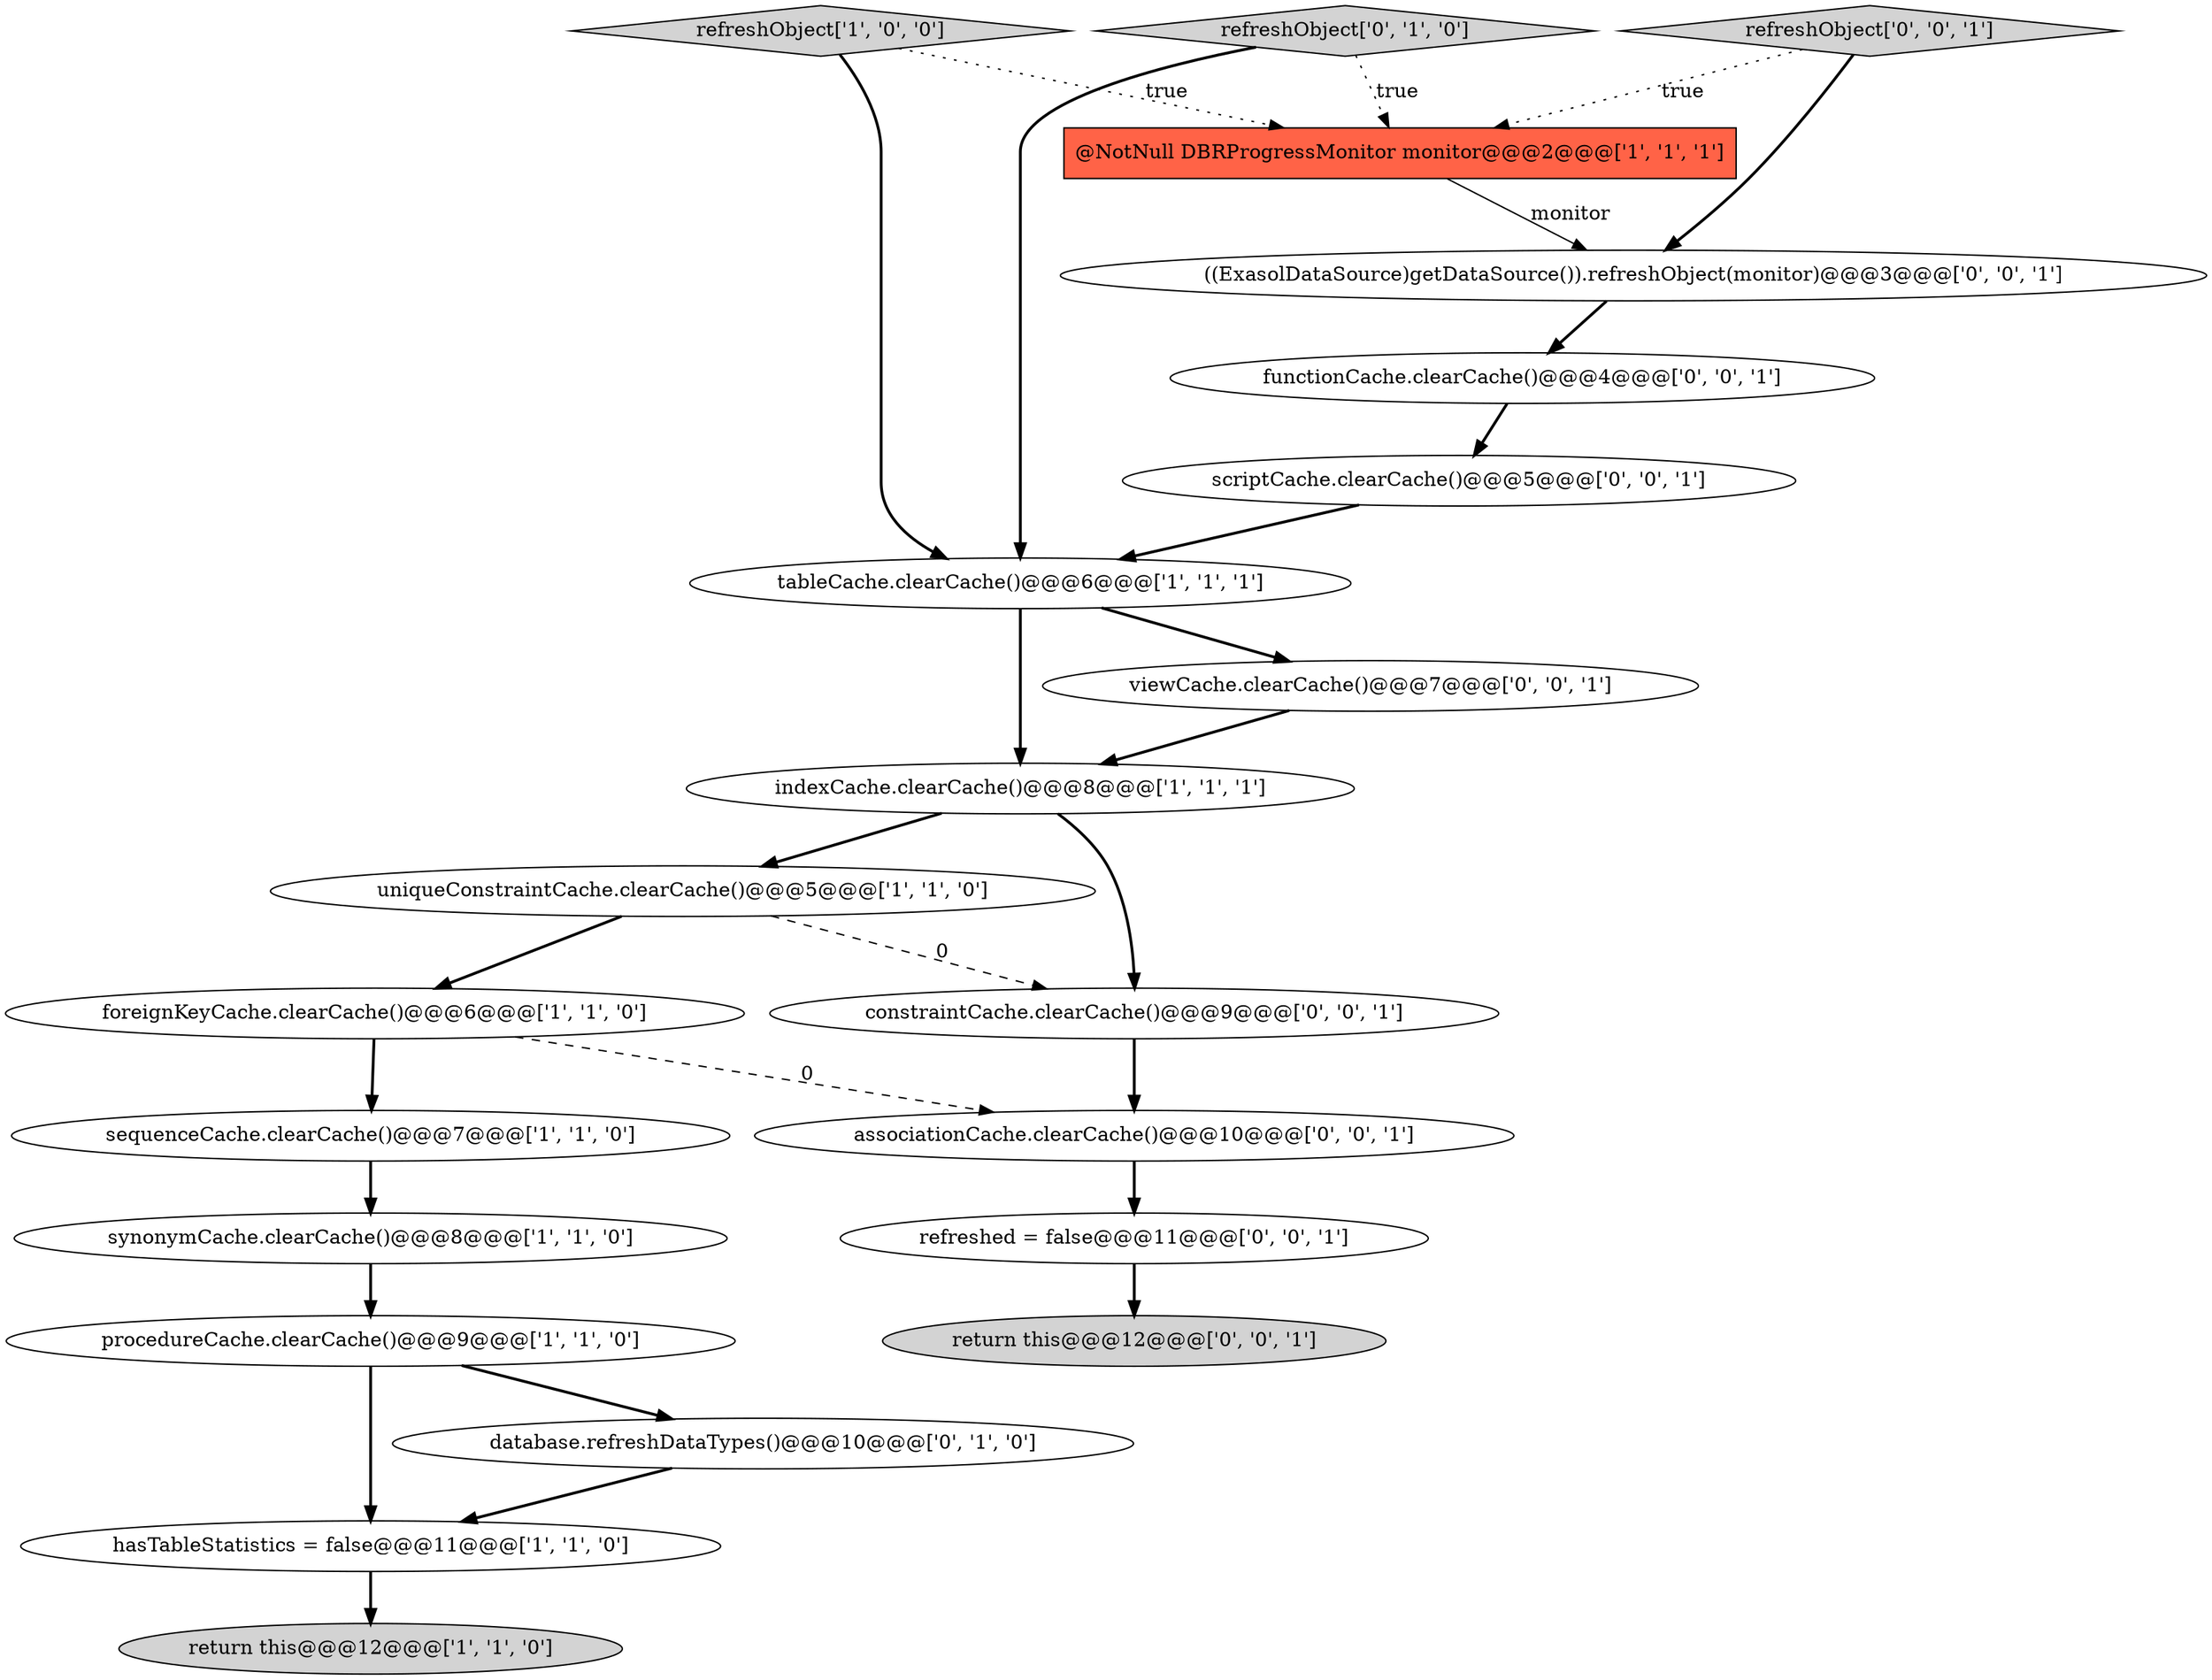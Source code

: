 digraph {
0 [style = filled, label = "return this@@@12@@@['1', '1', '0']", fillcolor = lightgray, shape = ellipse image = "AAA0AAABBB1BBB"];
20 [style = filled, label = "functionCache.clearCache()@@@4@@@['0', '0', '1']", fillcolor = white, shape = ellipse image = "AAA0AAABBB3BBB"];
18 [style = filled, label = "((ExasolDataSource)getDataSource()).refreshObject(monitor)@@@3@@@['0', '0', '1']", fillcolor = white, shape = ellipse image = "AAA0AAABBB3BBB"];
3 [style = filled, label = "tableCache.clearCache()@@@6@@@['1', '1', '1']", fillcolor = white, shape = ellipse image = "AAA0AAABBB1BBB"];
5 [style = filled, label = "procedureCache.clearCache()@@@9@@@['1', '1', '0']", fillcolor = white, shape = ellipse image = "AAA0AAABBB1BBB"];
4 [style = filled, label = "uniqueConstraintCache.clearCache()@@@5@@@['1', '1', '0']", fillcolor = white, shape = ellipse image = "AAA0AAABBB1BBB"];
2 [style = filled, label = "@NotNull DBRProgressMonitor monitor@@@2@@@['1', '1', '1']", fillcolor = tomato, shape = box image = "AAA0AAABBB1BBB"];
15 [style = filled, label = "scriptCache.clearCache()@@@5@@@['0', '0', '1']", fillcolor = white, shape = ellipse image = "AAA0AAABBB3BBB"];
16 [style = filled, label = "constraintCache.clearCache()@@@9@@@['0', '0', '1']", fillcolor = white, shape = ellipse image = "AAA0AAABBB3BBB"];
14 [style = filled, label = "refreshed = false@@@11@@@['0', '0', '1']", fillcolor = white, shape = ellipse image = "AAA0AAABBB3BBB"];
1 [style = filled, label = "foreignKeyCache.clearCache()@@@6@@@['1', '1', '0']", fillcolor = white, shape = ellipse image = "AAA0AAABBB1BBB"];
7 [style = filled, label = "indexCache.clearCache()@@@8@@@['1', '1', '1']", fillcolor = white, shape = ellipse image = "AAA0AAABBB1BBB"];
10 [style = filled, label = "refreshObject['1', '0', '0']", fillcolor = lightgray, shape = diamond image = "AAA0AAABBB1BBB"];
13 [style = filled, label = "viewCache.clearCache()@@@7@@@['0', '0', '1']", fillcolor = white, shape = ellipse image = "AAA0AAABBB3BBB"];
6 [style = filled, label = "hasTableStatistics = false@@@11@@@['1', '1', '0']", fillcolor = white, shape = ellipse image = "AAA0AAABBB1BBB"];
9 [style = filled, label = "synonymCache.clearCache()@@@8@@@['1', '1', '0']", fillcolor = white, shape = ellipse image = "AAA0AAABBB1BBB"];
17 [style = filled, label = "return this@@@12@@@['0', '0', '1']", fillcolor = lightgray, shape = ellipse image = "AAA0AAABBB3BBB"];
12 [style = filled, label = "refreshObject['0', '1', '0']", fillcolor = lightgray, shape = diamond image = "AAA0AAABBB2BBB"];
11 [style = filled, label = "database.refreshDataTypes()@@@10@@@['0', '1', '0']", fillcolor = white, shape = ellipse image = "AAA1AAABBB2BBB"];
21 [style = filled, label = "refreshObject['0', '0', '1']", fillcolor = lightgray, shape = diamond image = "AAA0AAABBB3BBB"];
19 [style = filled, label = "associationCache.clearCache()@@@10@@@['0', '0', '1']", fillcolor = white, shape = ellipse image = "AAA0AAABBB3BBB"];
8 [style = filled, label = "sequenceCache.clearCache()@@@7@@@['1', '1', '0']", fillcolor = white, shape = ellipse image = "AAA0AAABBB1BBB"];
10->2 [style = dotted, label="true"];
14->17 [style = bold, label=""];
13->7 [style = bold, label=""];
8->9 [style = bold, label=""];
18->20 [style = bold, label=""];
2->18 [style = solid, label="monitor"];
16->19 [style = bold, label=""];
6->0 [style = bold, label=""];
20->15 [style = bold, label=""];
1->8 [style = bold, label=""];
7->16 [style = bold, label=""];
4->16 [style = dashed, label="0"];
21->2 [style = dotted, label="true"];
11->6 [style = bold, label=""];
3->7 [style = bold, label=""];
3->13 [style = bold, label=""];
12->2 [style = dotted, label="true"];
10->3 [style = bold, label=""];
4->1 [style = bold, label=""];
1->19 [style = dashed, label="0"];
5->11 [style = bold, label=""];
7->4 [style = bold, label=""];
12->3 [style = bold, label=""];
21->18 [style = bold, label=""];
15->3 [style = bold, label=""];
19->14 [style = bold, label=""];
9->5 [style = bold, label=""];
5->6 [style = bold, label=""];
}
